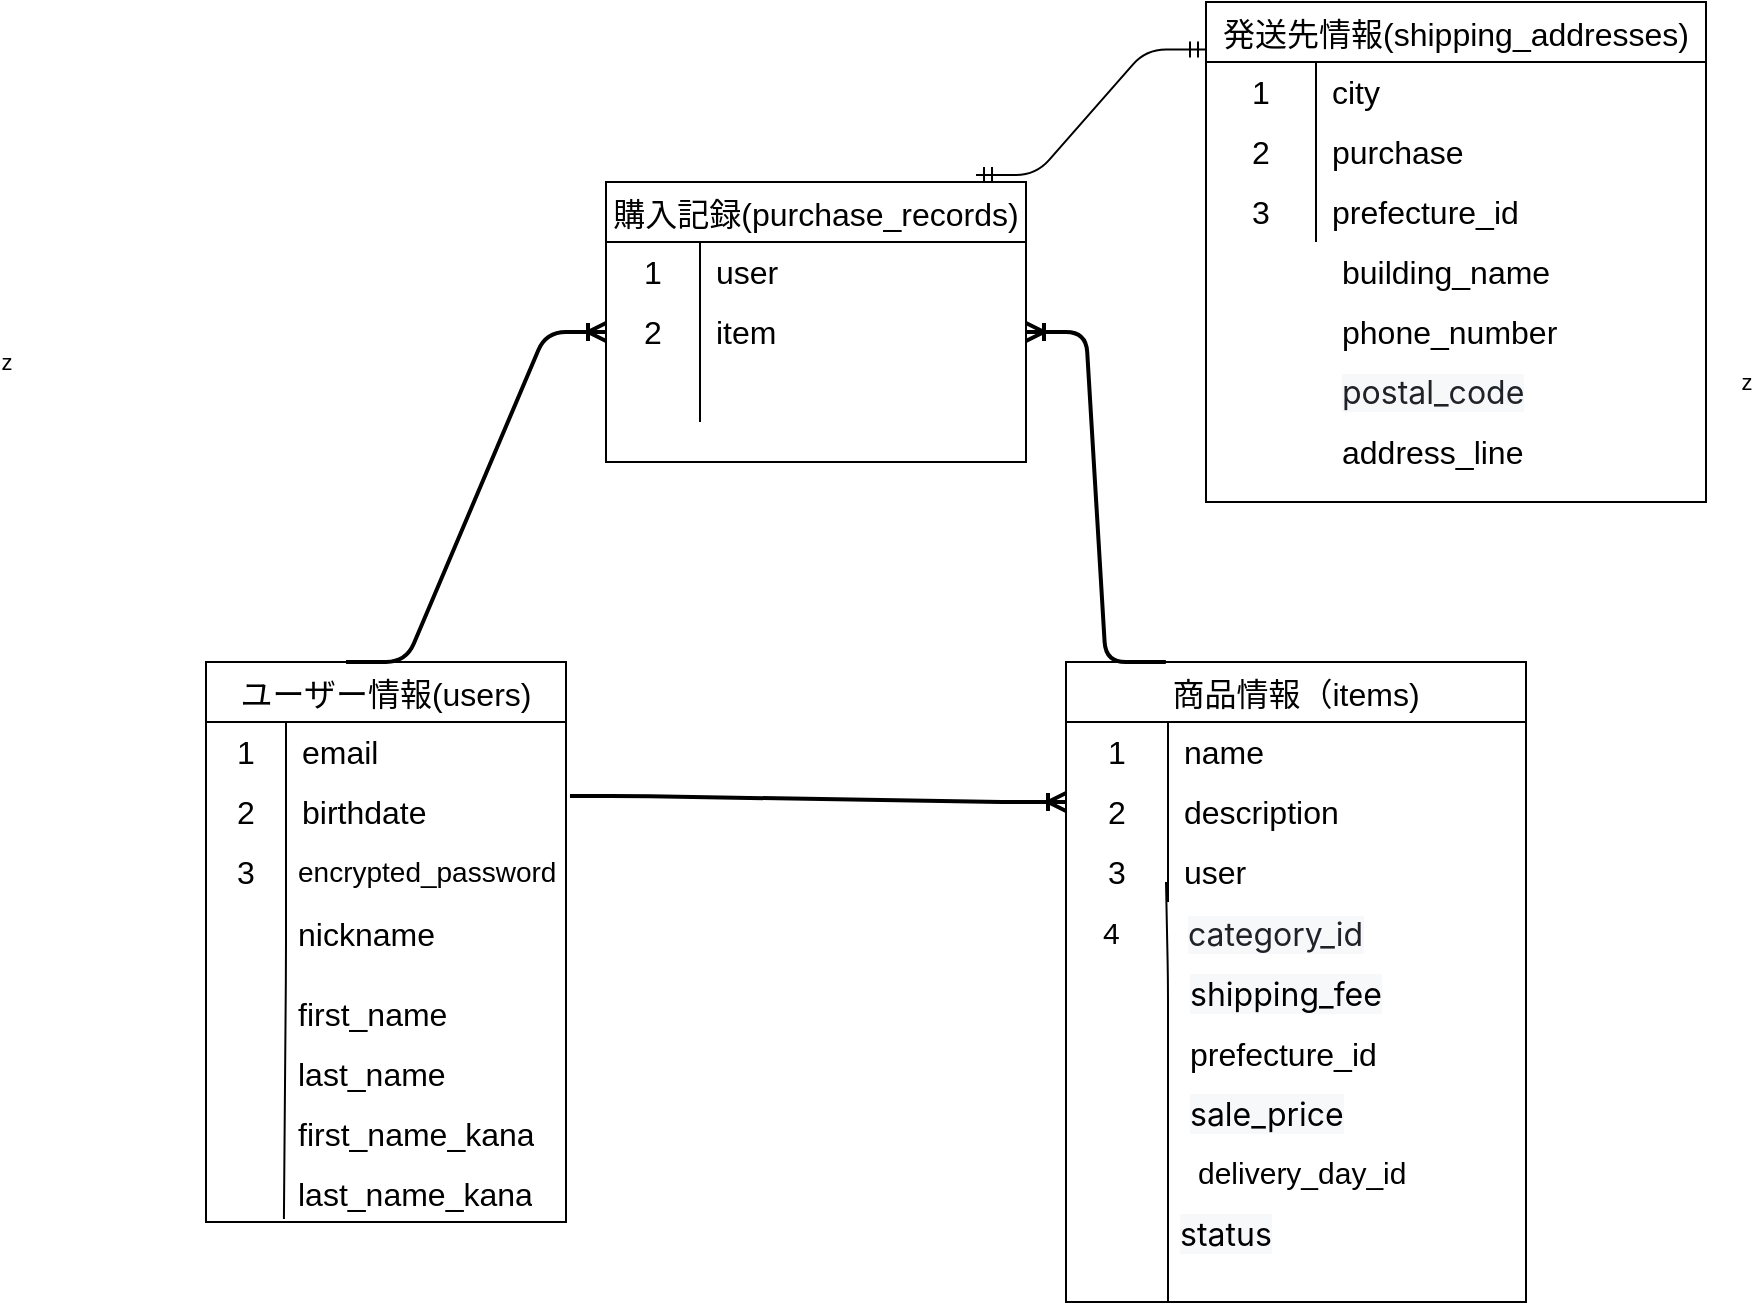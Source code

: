 <mxfile>
    <diagram id="6JiQeEUcM92ZDAgBFx90" name="ページ1">
        <mxGraphModel dx="766" dy="1835" grid="1" gridSize="10" guides="1" tooltips="1" connect="1" arrows="1" fold="1" page="1" pageScale="1" pageWidth="827" pageHeight="1169" math="0" shadow="0">
            <root>
                <mxCell id="0"/>
                <mxCell id="1" parent="0"/>
                <mxCell id="2" value="ユーザー情報(users)" style="shape=table;startSize=30;container=1;collapsible=0;childLayout=tableLayout;fixedRows=1;rowLines=0;fontStyle=0;strokeColor=default;fontSize=16;" parent="1" vertex="1">
                    <mxGeometry x="120" y="140" width="180" height="280" as="geometry"/>
                </mxCell>
                <mxCell id="3" value="" style="shape=tableRow;horizontal=0;startSize=0;swimlaneHead=0;swimlaneBody=0;top=0;left=0;bottom=0;right=0;collapsible=0;dropTarget=0;fillColor=none;points=[[0,0.5],[1,0.5]];portConstraint=eastwest;strokeColor=inherit;fontSize=16;" parent="2" vertex="1">
                    <mxGeometry y="30" width="180" height="30" as="geometry"/>
                </mxCell>
                <mxCell id="4" value="1" style="shape=partialRectangle;html=1;whiteSpace=wrap;connectable=0;fillColor=none;top=0;left=0;bottom=0;right=0;overflow=hidden;pointerEvents=1;strokeColor=inherit;fontSize=16;" parent="3" vertex="1">
                    <mxGeometry width="40" height="30" as="geometry">
                        <mxRectangle width="40" height="30" as="alternateBounds"/>
                    </mxGeometry>
                </mxCell>
                <mxCell id="5" value="email" style="shape=partialRectangle;html=1;whiteSpace=wrap;connectable=0;fillColor=none;top=0;left=0;bottom=0;right=0;align=left;spacingLeft=6;overflow=hidden;strokeColor=inherit;fontSize=16;" parent="3" vertex="1">
                    <mxGeometry x="40" width="140" height="30" as="geometry">
                        <mxRectangle width="140" height="30" as="alternateBounds"/>
                    </mxGeometry>
                </mxCell>
                <mxCell id="6" value="" style="shape=tableRow;horizontal=0;startSize=0;swimlaneHead=0;swimlaneBody=0;top=0;left=0;bottom=0;right=0;collapsible=0;dropTarget=0;fillColor=none;points=[[0,0.5],[1,0.5]];portConstraint=eastwest;strokeColor=inherit;fontSize=16;" parent="2" vertex="1">
                    <mxGeometry y="60" width="180" height="30" as="geometry"/>
                </mxCell>
                <mxCell id="7" value="2" style="shape=partialRectangle;html=1;whiteSpace=wrap;connectable=0;fillColor=none;top=0;left=0;bottom=0;right=0;overflow=hidden;strokeColor=inherit;fontSize=16;" parent="6" vertex="1">
                    <mxGeometry width="40" height="30" as="geometry">
                        <mxRectangle width="40" height="30" as="alternateBounds"/>
                    </mxGeometry>
                </mxCell>
                <mxCell id="8" value="birthdate" style="shape=partialRectangle;html=1;whiteSpace=wrap;connectable=0;fillColor=none;top=0;left=0;bottom=0;right=0;align=left;spacingLeft=6;overflow=hidden;strokeColor=inherit;fontSize=16;" parent="6" vertex="1">
                    <mxGeometry x="40" width="140" height="30" as="geometry">
                        <mxRectangle width="140" height="30" as="alternateBounds"/>
                    </mxGeometry>
                </mxCell>
                <mxCell id="9" value="" style="shape=tableRow;horizontal=0;startSize=0;swimlaneHead=0;swimlaneBody=0;top=0;left=0;bottom=0;right=0;collapsible=0;dropTarget=0;fillColor=none;points=[[0,0.5],[1,0.5]];portConstraint=eastwest;strokeColor=inherit;fontSize=16;" parent="2" vertex="1">
                    <mxGeometry y="90" width="180" height="30" as="geometry"/>
                </mxCell>
                <mxCell id="10" value="3" style="shape=partialRectangle;html=1;whiteSpace=wrap;connectable=0;fillColor=none;top=0;left=0;bottom=0;right=0;overflow=hidden;strokeColor=inherit;fontSize=16;" parent="9" vertex="1">
                    <mxGeometry width="40" height="30" as="geometry">
                        <mxRectangle width="40" height="30" as="alternateBounds"/>
                    </mxGeometry>
                </mxCell>
                <mxCell id="11" value="" style="shape=partialRectangle;html=1;whiteSpace=wrap;connectable=0;fillColor=none;top=0;left=0;bottom=0;right=0;align=left;spacingLeft=6;overflow=hidden;strokeColor=inherit;fontSize=16;" parent="9" vertex="1">
                    <mxGeometry x="40" width="140" height="30" as="geometry">
                        <mxRectangle width="140" height="30" as="alternateBounds"/>
                    </mxGeometry>
                </mxCell>
                <mxCell id="12" value="商品情報（items)" style="shape=table;startSize=30;container=1;collapsible=0;childLayout=tableLayout;fixedRows=1;rowLines=0;fontStyle=0;strokeColor=default;fontSize=16;" parent="1" vertex="1">
                    <mxGeometry x="550" y="140" width="230" height="320" as="geometry"/>
                </mxCell>
                <mxCell id="13" value="" style="shape=tableRow;horizontal=0;startSize=0;swimlaneHead=0;swimlaneBody=0;top=0;left=0;bottom=0;right=0;collapsible=0;dropTarget=0;fillColor=none;points=[[0,0.5],[1,0.5]];portConstraint=eastwest;strokeColor=inherit;fontSize=16;" parent="12" vertex="1">
                    <mxGeometry y="30" width="230" height="30" as="geometry"/>
                </mxCell>
                <mxCell id="14" value="1" style="shape=partialRectangle;html=1;whiteSpace=wrap;connectable=0;fillColor=none;top=0;left=0;bottom=0;right=0;overflow=hidden;pointerEvents=1;strokeColor=inherit;fontSize=16;" parent="13" vertex="1">
                    <mxGeometry width="51" height="30" as="geometry">
                        <mxRectangle width="51" height="30" as="alternateBounds"/>
                    </mxGeometry>
                </mxCell>
                <mxCell id="15" value="name" style="shape=partialRectangle;html=1;whiteSpace=wrap;connectable=0;fillColor=none;top=0;left=0;bottom=0;right=0;align=left;spacingLeft=6;overflow=hidden;strokeColor=inherit;fontSize=16;" parent="13" vertex="1">
                    <mxGeometry x="51" width="179" height="30" as="geometry">
                        <mxRectangle width="179" height="30" as="alternateBounds"/>
                    </mxGeometry>
                </mxCell>
                <mxCell id="16" value="" style="shape=tableRow;horizontal=0;startSize=0;swimlaneHead=0;swimlaneBody=0;top=0;left=0;bottom=0;right=0;collapsible=0;dropTarget=0;fillColor=none;points=[[0,0.5],[1,0.5]];portConstraint=eastwest;strokeColor=inherit;fontSize=16;" parent="12" vertex="1">
                    <mxGeometry y="60" width="230" height="30" as="geometry"/>
                </mxCell>
                <mxCell id="17" value="2" style="shape=partialRectangle;html=1;whiteSpace=wrap;connectable=0;fillColor=none;top=0;left=0;bottom=0;right=0;overflow=hidden;strokeColor=inherit;fontSize=16;" parent="16" vertex="1">
                    <mxGeometry width="51" height="30" as="geometry">
                        <mxRectangle width="51" height="30" as="alternateBounds"/>
                    </mxGeometry>
                </mxCell>
                <mxCell id="18" value="description" style="shape=partialRectangle;html=1;whiteSpace=wrap;connectable=0;fillColor=none;top=0;left=0;bottom=0;right=0;align=left;spacingLeft=6;overflow=hidden;strokeColor=inherit;fontSize=16;" parent="16" vertex="1">
                    <mxGeometry x="51" width="179" height="30" as="geometry">
                        <mxRectangle width="179" height="30" as="alternateBounds"/>
                    </mxGeometry>
                </mxCell>
                <mxCell id="19" value="" style="shape=tableRow;horizontal=0;startSize=0;swimlaneHead=0;swimlaneBody=0;top=0;left=0;bottom=0;right=0;collapsible=0;dropTarget=0;fillColor=none;points=[[0,0.5],[1,0.5]];portConstraint=eastwest;strokeColor=inherit;fontSize=16;" parent="12" vertex="1">
                    <mxGeometry y="90" width="230" height="30" as="geometry"/>
                </mxCell>
                <mxCell id="20" value="3" style="shape=partialRectangle;html=1;whiteSpace=wrap;connectable=0;fillColor=none;top=0;left=0;bottom=0;right=0;overflow=hidden;strokeColor=inherit;fontSize=16;" parent="19" vertex="1">
                    <mxGeometry width="51" height="30" as="geometry">
                        <mxRectangle width="51" height="30" as="alternateBounds"/>
                    </mxGeometry>
                </mxCell>
                <mxCell id="21" value="user" style="shape=partialRectangle;html=1;whiteSpace=wrap;connectable=0;fillColor=none;top=0;left=0;bottom=0;right=0;align=left;spacingLeft=6;overflow=hidden;strokeColor=inherit;fontSize=16;" parent="19" vertex="1">
                    <mxGeometry x="51" width="179" height="30" as="geometry">
                        <mxRectangle width="179" height="30" as="alternateBounds"/>
                    </mxGeometry>
                </mxCell>
                <mxCell id="22" value="購入記録(purchase_records)" style="shape=table;startSize=30;container=1;collapsible=0;childLayout=tableLayout;fixedRows=1;rowLines=0;fontStyle=0;strokeColor=default;fontSize=16;" parent="1" vertex="1">
                    <mxGeometry x="320" y="-100" width="210" height="140" as="geometry"/>
                </mxCell>
                <mxCell id="23" value="" style="shape=tableRow;horizontal=0;startSize=0;swimlaneHead=0;swimlaneBody=0;top=0;left=0;bottom=0;right=0;collapsible=0;dropTarget=0;fillColor=none;points=[[0,0.5],[1,0.5]];portConstraint=eastwest;strokeColor=inherit;fontSize=16;" parent="22" vertex="1">
                    <mxGeometry y="30" width="210" height="30" as="geometry"/>
                </mxCell>
                <mxCell id="24" value="1" style="shape=partialRectangle;html=1;whiteSpace=wrap;connectable=0;fillColor=none;top=0;left=0;bottom=0;right=0;overflow=hidden;pointerEvents=1;strokeColor=inherit;fontSize=16;" parent="23" vertex="1">
                    <mxGeometry width="47" height="30" as="geometry">
                        <mxRectangle width="47" height="30" as="alternateBounds"/>
                    </mxGeometry>
                </mxCell>
                <mxCell id="25" value="user" style="shape=partialRectangle;html=1;whiteSpace=wrap;connectable=0;fillColor=none;top=0;left=0;bottom=0;right=0;align=left;spacingLeft=6;overflow=hidden;strokeColor=inherit;fontSize=16;" parent="23" vertex="1">
                    <mxGeometry x="47" width="163" height="30" as="geometry">
                        <mxRectangle width="163" height="30" as="alternateBounds"/>
                    </mxGeometry>
                </mxCell>
                <mxCell id="26" value="" style="shape=tableRow;horizontal=0;startSize=0;swimlaneHead=0;swimlaneBody=0;top=0;left=0;bottom=0;right=0;collapsible=0;dropTarget=0;fillColor=none;points=[[0,0.5],[1,0.5]];portConstraint=eastwest;strokeColor=inherit;fontSize=16;" parent="22" vertex="1">
                    <mxGeometry y="60" width="210" height="30" as="geometry"/>
                </mxCell>
                <mxCell id="27" value="2" style="shape=partialRectangle;html=1;whiteSpace=wrap;connectable=0;fillColor=none;top=0;left=0;bottom=0;right=0;overflow=hidden;strokeColor=inherit;fontSize=16;" parent="26" vertex="1">
                    <mxGeometry width="47" height="30" as="geometry">
                        <mxRectangle width="47" height="30" as="alternateBounds"/>
                    </mxGeometry>
                </mxCell>
                <mxCell id="28" value="item" style="shape=partialRectangle;html=1;whiteSpace=wrap;connectable=0;fillColor=none;top=0;left=0;bottom=0;right=0;align=left;spacingLeft=6;overflow=hidden;strokeColor=inherit;fontSize=16;" parent="26" vertex="1">
                    <mxGeometry x="47" width="163" height="30" as="geometry">
                        <mxRectangle width="163" height="30" as="alternateBounds"/>
                    </mxGeometry>
                </mxCell>
                <mxCell id="29" value="" style="shape=tableRow;horizontal=0;startSize=0;swimlaneHead=0;swimlaneBody=0;top=0;left=0;bottom=0;right=0;collapsible=0;dropTarget=0;fillColor=none;points=[[0,0.5],[1,0.5]];portConstraint=eastwest;strokeColor=inherit;fontSize=16;" parent="22" vertex="1">
                    <mxGeometry y="90" width="210" height="30" as="geometry"/>
                </mxCell>
                <mxCell id="30" value="" style="shape=partialRectangle;html=1;whiteSpace=wrap;connectable=0;fillColor=none;top=0;left=0;bottom=0;right=0;overflow=hidden;strokeColor=inherit;fontSize=16;" parent="29" vertex="1">
                    <mxGeometry width="47" height="30" as="geometry">
                        <mxRectangle width="47" height="30" as="alternateBounds"/>
                    </mxGeometry>
                </mxCell>
                <mxCell id="31" value="" style="shape=partialRectangle;html=1;whiteSpace=wrap;connectable=0;fillColor=none;top=0;left=0;bottom=0;right=0;align=left;spacingLeft=6;overflow=hidden;strokeColor=inherit;fontSize=16;" parent="29" vertex="1">
                    <mxGeometry x="47" width="163" height="30" as="geometry">
                        <mxRectangle width="163" height="30" as="alternateBounds"/>
                    </mxGeometry>
                </mxCell>
                <mxCell id="32" value="発送先情報(shipping_addresses)" style="shape=table;startSize=30;container=1;collapsible=0;childLayout=tableLayout;fixedRows=1;rowLines=0;fontStyle=0;strokeColor=default;fontSize=16;" parent="1" vertex="1">
                    <mxGeometry x="620" y="-190" width="250" height="250" as="geometry"/>
                </mxCell>
                <mxCell id="33" value="" style="shape=tableRow;horizontal=0;startSize=0;swimlaneHead=0;swimlaneBody=0;top=0;left=0;bottom=0;right=0;collapsible=0;dropTarget=0;fillColor=none;points=[[0,0.5],[1,0.5]];portConstraint=eastwest;strokeColor=inherit;fontSize=16;" parent="32" vertex="1">
                    <mxGeometry y="30" width="250" height="30" as="geometry"/>
                </mxCell>
                <mxCell id="34" value="1" style="shape=partialRectangle;html=1;whiteSpace=wrap;connectable=0;fillColor=none;top=0;left=0;bottom=0;right=0;overflow=hidden;pointerEvents=1;strokeColor=inherit;fontSize=16;" parent="33" vertex="1">
                    <mxGeometry width="55" height="30" as="geometry">
                        <mxRectangle width="55" height="30" as="alternateBounds"/>
                    </mxGeometry>
                </mxCell>
                <mxCell id="35" value="city" style="shape=partialRectangle;html=1;whiteSpace=wrap;connectable=0;fillColor=none;top=0;left=0;bottom=0;right=0;align=left;spacingLeft=6;overflow=hidden;strokeColor=inherit;fontSize=16;" parent="33" vertex="1">
                    <mxGeometry x="55" width="195" height="30" as="geometry">
                        <mxRectangle width="195" height="30" as="alternateBounds"/>
                    </mxGeometry>
                </mxCell>
                <mxCell id="36" value="" style="shape=tableRow;horizontal=0;startSize=0;swimlaneHead=0;swimlaneBody=0;top=0;left=0;bottom=0;right=0;collapsible=0;dropTarget=0;fillColor=none;points=[[0,0.5],[1,0.5]];portConstraint=eastwest;strokeColor=inherit;fontSize=16;" parent="32" vertex="1">
                    <mxGeometry y="60" width="250" height="30" as="geometry"/>
                </mxCell>
                <mxCell id="37" value="2" style="shape=partialRectangle;html=1;whiteSpace=wrap;connectable=0;fillColor=none;top=0;left=0;bottom=0;right=0;overflow=hidden;strokeColor=inherit;fontSize=16;" parent="36" vertex="1">
                    <mxGeometry width="55" height="30" as="geometry">
                        <mxRectangle width="55" height="30" as="alternateBounds"/>
                    </mxGeometry>
                </mxCell>
                <mxCell id="38" value="purchase" style="shape=partialRectangle;html=1;whiteSpace=wrap;connectable=0;fillColor=none;top=0;left=0;bottom=0;right=0;align=left;spacingLeft=6;overflow=hidden;strokeColor=inherit;fontSize=16;" parent="36" vertex="1">
                    <mxGeometry x="55" width="195" height="30" as="geometry">
                        <mxRectangle width="195" height="30" as="alternateBounds"/>
                    </mxGeometry>
                </mxCell>
                <mxCell id="39" value="" style="shape=tableRow;horizontal=0;startSize=0;swimlaneHead=0;swimlaneBody=0;top=0;left=0;bottom=0;right=0;collapsible=0;dropTarget=0;fillColor=none;points=[[0,0.5],[1,0.5]];portConstraint=eastwest;strokeColor=inherit;fontSize=16;" parent="32" vertex="1">
                    <mxGeometry y="90" width="250" height="30" as="geometry"/>
                </mxCell>
                <mxCell id="40" value="3" style="shape=partialRectangle;html=1;whiteSpace=wrap;connectable=0;fillColor=none;top=0;left=0;bottom=0;right=0;overflow=hidden;strokeColor=inherit;fontSize=16;" parent="39" vertex="1">
                    <mxGeometry width="55" height="30" as="geometry">
                        <mxRectangle width="55" height="30" as="alternateBounds"/>
                    </mxGeometry>
                </mxCell>
                <mxCell id="41" value="prefecture_id" style="shape=partialRectangle;html=1;whiteSpace=wrap;connectable=0;fillColor=none;top=0;left=0;bottom=0;right=0;align=left;spacingLeft=6;overflow=hidden;strokeColor=inherit;fontSize=16;" parent="39" vertex="1">
                    <mxGeometry x="55" width="195" height="30" as="geometry">
                        <mxRectangle width="195" height="30" as="alternateBounds"/>
                    </mxGeometry>
                </mxCell>
                <mxCell id="42" value="" style="edgeStyle=entityRelationEdgeStyle;fontSize=12;html=1;endArrow=ERoneToMany;exitX=1.011;exitY=0.233;exitDx=0;exitDy=0;exitPerimeter=0;entryX=0.006;entryY=-0.067;entryDx=0;entryDy=0;entryPerimeter=0;strokeWidth=2;" parent="1" source="6" edge="1">
                    <mxGeometry width="100" height="100" relative="1" as="geometry">
                        <mxPoint x="310.0" y="210.0" as="sourcePoint"/>
                        <mxPoint x="550.0" y="210.0" as="targetPoint"/>
                    </mxGeometry>
                </mxCell>
                <mxCell id="43" value="" style="edgeStyle=entityRelationEdgeStyle;fontSize=12;html=1;endArrow=ERmandOne;startArrow=ERmandOne;exitX=0.881;exitY=-0.025;exitDx=0;exitDy=0;exitPerimeter=0;entryX=-0.01;entryY=-0.133;entryDx=0;entryDy=0;entryPerimeter=0;" parent="1" source="22" edge="1">
                    <mxGeometry width="100" height="100" relative="1" as="geometry">
                        <mxPoint x="533.16" y="20.0" as="sourcePoint"/>
                        <mxPoint x="620.0" y="-166.23" as="targetPoint"/>
                        <Array as="points">
                            <mxPoint x="510" y="-130"/>
                        </Array>
                    </mxGeometry>
                </mxCell>
                <mxCell id="46" value="" style="edgeStyle=entityRelationEdgeStyle;fontSize=12;html=1;endArrow=ERoneToMany;strokeWidth=2;entryX=1;entryY=0.5;entryDx=0;entryDy=0;exitX=0.217;exitY=0;exitDx=0;exitDy=0;exitPerimeter=0;" parent="1" source="12" target="26" edge="1">
                    <mxGeometry width="100" height="100" relative="1" as="geometry">
                        <mxPoint x="640" y="130" as="sourcePoint"/>
                        <mxPoint x="580" y="-10" as="targetPoint"/>
                        <Array as="points">
                            <mxPoint x="590" y="70"/>
                            <mxPoint x="580" y="110"/>
                            <mxPoint x="570" y="70"/>
                            <mxPoint x="580" y="60"/>
                        </Array>
                    </mxGeometry>
                </mxCell>
                <mxCell id="48" value="&lt;font style=&quot;font-size: 15px;&quot;&gt;&amp;nbsp; &amp;nbsp;4&lt;/font&gt;" style="text;strokeColor=none;fillColor=none;spacingLeft=4;spacingRight=4;overflow=hidden;rotatable=0;points=[[0,0.5],[1,0.5]];portConstraint=eastwest;fontSize=12;whiteSpace=wrap;html=1;strokeWidth=4;perimeterSpacing=6;" parent="1" vertex="1">
                    <mxGeometry x="550" y="260" width="40" height="30" as="geometry"/>
                </mxCell>
                <mxCell id="55" value="&lt;span style=&quot;color: rgb(31, 35, 40); font-family: -apple-system, &amp;quot;system-ui&amp;quot;, &amp;quot;Segoe UI&amp;quot;, &amp;quot;Noto Sans&amp;quot;, Helvetica, Arial, sans-serif, &amp;quot;Apple Color Emoji&amp;quot;, &amp;quot;Segoe UI Emoji&amp;quot;; font-size: 16px; background-color: rgb(246, 248, 250);&quot;&gt;&lt;span style=&quot;font-family: monospace; font-size: 0px; text-wrap: nowrap; background-color: rgb(251, 251, 251);&quot;&gt;%3CmxGraphModel%3E%3Croot%3E%3CmxCell%20id%3D%220%22%2F%3E%3CmxCell%20id%3D%221%22%20parent%3D%220%22%2F%3E%3CmxCell%20id%3D%222%22%20value%3D%22%26lt%3Bfont%20face%3D%26quot%3B-apple-system%2C%20system-ui%2C%20Segoe%20UI%2C%20Noto%20Sans%2C%20Helvetica%2C%20Arial%2C%20sans-serif%2C%20Apple%20Color%20Emoji%2C%20Segoe%20UI%20Emoji%26quot%3B%26gt%3B%26lt%3Bspan%20style%3D%26quot%3Bfont-size%3A%2016px%3B%20background-color%3A%20rgb(246%2C%20248%2C%20250)%3B%26quot%3B%26gt%3Bshipping_fee%26lt%3B%2Fspan%26gt%3B%26lt%3B%2Ffont%26gt%3B%22%20style%3D%22text%3BwhiteSpace%3Dwrap%3Bhtml%3D1%3B%22%20vertex%3D%221%22%20parent%3D%221%22%3E%3CmxGeometry%20x%3D%22595%22%20y%3D%22290%22%20width%3D%22160%22%20height%3D%2240%22%20as%3D%22geometry%22%2F%3E%3C%2FmxCell%3E%3C%2Froot%3E%3C%2FmxGraphModel%3E&lt;/span&gt;&lt;span style=&quot;font-family: monospace; font-size: 0px; text-wrap: nowrap; background-color: rgb(251, 251, 251);&quot;&gt;%3CmxGraphModel%3E%3Croot%3E%3CmxCell%20id%3D%220%22%2F%3E%3CmxCell%20id%3D%221%22%20parent%3D%220%22%2F%3E%3CmxCell%20id%3D%222%22%20value%3D%22%26lt%3Bfont%20face%3D%26quot%3B-apple-system%2C%20system-ui%2C%20Segoe%20UI%2C%20Noto%20Sans%2C%20Helvetica%2C%20Arial%2C%20sans-serif%2C%20Apple%20Color%20Emoji%2C%20Segoe%20UI%20Emoji%26quot%3B%26gt%3B%26lt%3Bspan%20style%3D%26quot%3Bfont-size%3A%2016px%3B%20background-color%3A%20rgb(246%2C%20248%2C%20250)%3B%26quot%3B%26gt%3Bshipping_fee%26lt%3B%2Fspan%26gt%3B%26lt%3B%2Ffont%26gt%3B%22%20style%3D%22text%3BwhiteSpace%3Dwrap%3Bhtml%3D1%3B%22%20vertex%3D%221%22%20parent%3D%221%22%3E%3CmxGeometry%20x%3D%22595%22%20y%3D%22290%22%20width%3D%22160%22%20height%3D%2240%22%20as%3D%22geometry%22%2F%3E%3C%2FmxCell%3E%3C%2Froot%3E%3C%2FmxGraphModel%3E&lt;/span&gt;category_id&lt;/span&gt;" style="text;strokeColor=none;fillColor=none;spacingLeft=4;spacingRight=4;overflow=hidden;rotatable=0;points=[[0,0.5],[1,0.5]];portConstraint=eastwest;fontSize=12;whiteSpace=wrap;html=1;strokeWidth=4;perimeterSpacing=6;" parent="1" vertex="1">
                    <mxGeometry x="605" y="260" width="135" height="30" as="geometry"/>
                </mxCell>
                <mxCell id="61" value="nickname" style="text;strokeColor=none;fillColor=none;spacingLeft=4;spacingRight=4;overflow=hidden;rotatable=0;points=[[0,0.5],[1,0.5]];portConstraint=eastwest;fontSize=16;whiteSpace=wrap;html=1;" parent="1" vertex="1">
                    <mxGeometry x="160" y="260" width="130" height="30" as="geometry"/>
                </mxCell>
                <mxCell id="64" value="encrypted_password" style="text;strokeColor=none;fillColor=none;spacingLeft=4;spacingRight=4;overflow=hidden;rotatable=0;points=[[0,0.5],[1,0.5]];portConstraint=eastwest;fontSize=14;whiteSpace=wrap;html=1;" parent="1" vertex="1">
                    <mxGeometry x="160" y="230" width="160" height="30" as="geometry"/>
                </mxCell>
                <mxCell id="65" value="&lt;div&gt;first_name&lt;/div&gt;" style="text;strokeColor=none;fillColor=none;spacingLeft=4;spacingRight=4;overflow=hidden;rotatable=0;points=[[0,0.5],[1,0.5]];portConstraint=eastwest;fontSize=16;whiteSpace=wrap;html=1;" parent="1" vertex="1">
                    <mxGeometry x="160" y="300" width="130" height="30" as="geometry"/>
                </mxCell>
                <mxCell id="67" value="&lt;font style=&quot;font-size: 16px;&quot;&gt;last_name&lt;/font&gt;" style="text;strokeColor=none;fillColor=none;spacingLeft=4;spacingRight=4;overflow=hidden;rotatable=0;points=[[0,0.5],[1,0.5]];portConstraint=eastwest;fontSize=12;whiteSpace=wrap;html=1;" parent="1" vertex="1">
                    <mxGeometry x="160" y="330" width="130" height="30" as="geometry"/>
                </mxCell>
                <mxCell id="69" value="first_name_kana" style="text;strokeColor=none;fillColor=none;spacingLeft=4;spacingRight=4;overflow=hidden;rotatable=0;points=[[0,0.5],[1,0.5]];portConstraint=eastwest;fontSize=16;whiteSpace=wrap;html=1;" parent="1" vertex="1">
                    <mxGeometry x="160" y="360" width="130" height="30" as="geometry"/>
                </mxCell>
                <mxCell id="70" value="&lt;font style=&quot;font-size: 16px;&quot;&gt;last_name_kana&lt;/font&gt;" style="text;strokeColor=none;fillColor=none;spacingLeft=4;spacingRight=4;overflow=hidden;rotatable=0;points=[[0,0.5],[1,0.5]];portConstraint=eastwest;fontSize=12;whiteSpace=wrap;html=1;" parent="1" vertex="1">
                    <mxGeometry x="160" y="390" width="130" height="30" as="geometry"/>
                </mxCell>
                <mxCell id="71" value="&lt;font face=&quot;-apple-system, system-ui, Segoe UI, Noto Sans, Helvetica, Arial, sans-serif, Apple Color Emoji, Segoe UI Emoji&quot;&gt;&lt;span style=&quot;font-size: 16px; background-color: rgb(246, 248, 250);&quot;&gt;shipping_fee&lt;/span&gt;&lt;/font&gt;" style="text;whiteSpace=wrap;html=1;" parent="1" vertex="1">
                    <mxGeometry x="610" y="290" width="160" height="40" as="geometry"/>
                </mxCell>
                <mxCell id="72" value="&lt;font style=&quot;font-size: 16px;&quot;&gt;prefecture_id&lt;/font&gt;" style="text;whiteSpace=wrap;html=1;" parent="1" vertex="1">
                    <mxGeometry x="610" y="320" width="160" height="40" as="geometry"/>
                </mxCell>
                <mxCell id="73" value="&lt;div&gt;&lt;br&gt;&lt;/div&gt;&lt;div&gt;&lt;br&gt;&lt;/div&gt;" style="text;whiteSpace=wrap;html=1;" parent="1" vertex="1">
                    <mxGeometry x="595" y="350" width="100" height="40" as="geometry"/>
                </mxCell>
                <mxCell id="74" value="&lt;font face=&quot;-apple-system, system-ui, Segoe UI, Noto Sans, Helvetica, Arial, sans-serif, Apple Color Emoji, Segoe UI Emoji&quot;&gt;&lt;span style=&quot;font-size: 16px; background-color: rgb(246, 248, 250);&quot;&gt;sale_price&lt;/span&gt;&lt;/font&gt;" style="text;whiteSpace=wrap;html=1;" parent="1" vertex="1">
                    <mxGeometry x="610" y="350" width="160" height="40" as="geometry"/>
                </mxCell>
                <mxCell id="75" value="delivery_day_id" style="text;strokeColor=none;fillColor=none;spacingLeft=4;spacingRight=4;overflow=hidden;rotatable=0;points=[[0,0.5],[1,0.5]];portConstraint=eastwest;fontSize=15;whiteSpace=wrap;html=1;" parent="1" vertex="1">
                    <mxGeometry x="610" y="380" width="115" height="30" as="geometry"/>
                </mxCell>
                <mxCell id="76" value="&lt;font face=&quot;-apple-system, system-ui, Segoe UI, Noto Sans, Helvetica, Arial, sans-serif, Apple Color Emoji, Segoe UI Emoji&quot;&gt;&lt;span style=&quot;font-size: 16px; background-color: rgb(246, 248, 250);&quot;&gt;status&lt;/span&gt;&lt;/font&gt;" style="text;whiteSpace=wrap;html=1;" parent="1" vertex="1">
                    <mxGeometry x="605" y="410" width="155" height="40" as="geometry"/>
                </mxCell>
                <mxCell id="94" value="z" style="endArrow=none;html=1;exitX=-0.008;exitY=0.95;exitDx=0;exitDy=0;exitPerimeter=0;entryX=0;entryY=0.75;entryDx=0;entryDy=0;entryPerimeter=0;" parent="1" source="70" target="64" edge="1">
                    <mxGeometry x="1" y="298" width="50" height="50" relative="1" as="geometry">
                        <mxPoint x="370" y="330" as="sourcePoint"/>
                        <mxPoint x="158" y="261" as="targetPoint"/>
                        <Array as="points">
                            <mxPoint x="160" y="290"/>
                        </Array>
                        <mxPoint x="158" y="-263" as="offset"/>
                    </mxGeometry>
                </mxCell>
                <mxCell id="96" value="z" style="endArrow=none;html=1;" parent="1" edge="1">
                    <mxGeometry x="1" y="-383" width="50" height="50" relative="1" as="geometry">
                        <mxPoint x="601" y="460" as="sourcePoint"/>
                        <mxPoint x="600" y="250" as="targetPoint"/>
                        <Array as="points">
                            <mxPoint x="601" y="299"/>
                        </Array>
                        <mxPoint x="-93" y="-242" as="offset"/>
                    </mxGeometry>
                </mxCell>
                <mxCell id="97" value="building_name" style="shape=partialRectangle;html=1;whiteSpace=wrap;connectable=0;fillColor=none;top=0;left=0;bottom=0;right=0;align=left;spacingLeft=6;overflow=hidden;strokeColor=inherit;fontSize=16;" parent="1" vertex="1">
                    <mxGeometry x="680" y="-70" width="179" height="30" as="geometry">
                        <mxRectangle width="179" height="30" as="alternateBounds"/>
                    </mxGeometry>
                </mxCell>
                <mxCell id="98" value="phone_number" style="shape=partialRectangle;html=1;whiteSpace=wrap;connectable=0;fillColor=none;top=0;left=0;bottom=0;right=0;align=left;spacingLeft=6;overflow=hidden;strokeColor=inherit;fontSize=16;" parent="1" vertex="1">
                    <mxGeometry x="680" y="-40" width="179" height="30" as="geometry">
                        <mxRectangle width="179" height="30" as="alternateBounds"/>
                    </mxGeometry>
                </mxCell>
                <mxCell id="99" value="&lt;meta charset=&quot;utf-8&quot;&gt;&lt;span style=&quot;color: rgb(31, 35, 40); font-family: -apple-system, &amp;quot;system-ui&amp;quot;, &amp;quot;Segoe UI&amp;quot;, &amp;quot;Noto Sans&amp;quot;, Helvetica, Arial, sans-serif, &amp;quot;Apple Color Emoji&amp;quot;, &amp;quot;Segoe UI Emoji&amp;quot;; font-size: 16px; font-style: normal; font-variant-ligatures: normal; font-variant-caps: normal; font-weight: 400; letter-spacing: normal; orphans: 2; text-align: start; text-indent: 0px; text-transform: none; widows: 2; word-spacing: 0px; -webkit-text-stroke-width: 0px; white-space: normal; background-color: rgb(246, 248, 250); text-decoration-thickness: initial; text-decoration-style: initial; text-decoration-color: initial; display: inline !important; float: none;&quot;&gt;postal_code&lt;/span&gt;" style="shape=partialRectangle;html=1;whiteSpace=wrap;connectable=0;fillColor=none;top=0;left=0;bottom=0;right=0;align=left;spacingLeft=6;overflow=hidden;strokeColor=inherit;fontSize=16;" parent="1" vertex="1">
                    <mxGeometry x="680" y="-10" width="179" height="30" as="geometry">
                        <mxRectangle width="179" height="30" as="alternateBounds"/>
                    </mxGeometry>
                </mxCell>
                <mxCell id="100" value="address_line" style="shape=partialRectangle;html=1;whiteSpace=wrap;connectable=0;fillColor=none;top=0;left=0;bottom=0;right=0;align=left;spacingLeft=6;overflow=hidden;strokeColor=inherit;fontSize=16;" parent="1" vertex="1">
                    <mxGeometry x="680" y="20" width="179" height="30" as="geometry">
                        <mxRectangle width="179" height="30" as="alternateBounds"/>
                    </mxGeometry>
                </mxCell>
                <mxCell id="101" value="" style="edgeStyle=entityRelationEdgeStyle;fontSize=12;html=1;endArrow=ERoneToMany;exitX=0.389;exitY=0;exitDx=0;exitDy=0;exitPerimeter=0;entryX=0;entryY=0.5;entryDx=0;entryDy=0;strokeWidth=2;" parent="1" source="2" target="26" edge="1">
                    <mxGeometry width="100" height="100" relative="1" as="geometry">
                        <mxPoint x="200" y="120" as="sourcePoint"/>
                        <mxPoint x="448.0" y="123.0" as="targetPoint"/>
                    </mxGeometry>
                </mxCell>
            </root>
        </mxGraphModel>
    </diagram>
</mxfile>